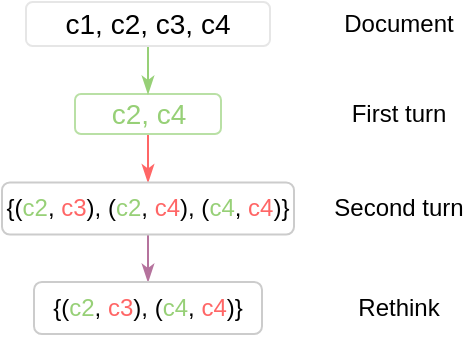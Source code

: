 <mxfile version="15.0.2" type="github">
  <diagram id="UuyM_oUdFWU5R_c15sy-" name="Page-1">
    <mxGraphModel dx="513" dy="280" grid="0" gridSize="10" guides="1" tooltips="1" connect="1" arrows="1" fold="1" page="1" pageScale="1" pageWidth="235" pageHeight="180" background="none" math="0" shadow="0">
      <root>
        <mxCell id="0" />
        <mxCell id="1" parent="0" />
        <mxCell id="7AcHqmVK4_phQom7Zhlx-9" style="edgeStyle=orthogonalEdgeStyle;rounded=0;orthogonalLoop=1;jettySize=auto;html=1;entryX=0.5;entryY=0;entryDx=0;entryDy=0;strokeColor=#FF6666;endArrow=classicThin;endFill=1;" edge="1" parent="1" source="ZyO74vpCLGybzCgZErhr-3" target="7AcHqmVK4_phQom7Zhlx-4">
          <mxGeometry relative="1" as="geometry" />
        </mxCell>
        <mxCell id="ZyO74vpCLGybzCgZErhr-3" value="&lt;font style=&quot;font-size: 14px&quot; color=&quot;#97d077&quot;&gt;c2, c4&lt;/font&gt;" style="rounded=1;whiteSpace=wrap;html=1;strokeWidth=1;strokeColor=#B9E0A5;sketch=0;" parent="1" vertex="1">
          <mxGeometry x="36.5" y="46" width="73" height="20" as="geometry" />
        </mxCell>
        <mxCell id="7AcHqmVK4_phQom7Zhlx-8" style="edgeStyle=orthogonalEdgeStyle;rounded=0;orthogonalLoop=1;jettySize=auto;html=1;strokeColor=#97D077;endArrow=classicThin;endFill=1;" edge="1" parent="1" source="7Fjtuf2y4Gno0_X98hwX-4" target="ZyO74vpCLGybzCgZErhr-3">
          <mxGeometry relative="1" as="geometry" />
        </mxCell>
        <mxCell id="7Fjtuf2y4Gno0_X98hwX-4" value="&lt;font style=&quot;font-size: 14px&quot;&gt;c1, c2, c3, c4&lt;/font&gt;" style="rounded=1;whiteSpace=wrap;html=1;strokeWidth=1;strokeColor=#E6E6E6;perimeterSpacing=0;" parent="1" vertex="1">
          <mxGeometry x="12" width="122" height="22" as="geometry" />
        </mxCell>
        <mxCell id="7AcHqmVK4_phQom7Zhlx-1" value="First turn" style="text;html=1;strokeColor=none;fillColor=none;align=center;verticalAlign=middle;whiteSpace=wrap;rounded=0;" vertex="1" parent="1">
          <mxGeometry x="162" y="46" width="73" height="20" as="geometry" />
        </mxCell>
        <mxCell id="7AcHqmVK4_phQom7Zhlx-2" value="Second turn" style="text;html=1;strokeColor=none;fillColor=none;align=center;verticalAlign=middle;whiteSpace=wrap;rounded=0;" vertex="1" parent="1">
          <mxGeometry x="162" y="93.25" width="73" height="20" as="geometry" />
        </mxCell>
        <mxCell id="7AcHqmVK4_phQom7Zhlx-10" style="edgeStyle=orthogonalEdgeStyle;rounded=0;orthogonalLoop=1;jettySize=auto;html=1;strokeColor=#B5739D;endArrow=classicThin;endFill=1;" edge="1" parent="1" source="7AcHqmVK4_phQom7Zhlx-4" target="7AcHqmVK4_phQom7Zhlx-5">
          <mxGeometry relative="1" as="geometry" />
        </mxCell>
        <mxCell id="7AcHqmVK4_phQom7Zhlx-4" value="&lt;font style=&quot;font-size: 12px&quot;&gt;{(&lt;font color=&quot;#97d077&quot;&gt;c2&lt;/font&gt;, &lt;font color=&quot;#ff6666&quot;&gt;c3&lt;/font&gt;), (&lt;font color=&quot;#97d077&quot;&gt;c2&lt;/font&gt;, &lt;font color=&quot;#ff6666&quot;&gt;c4&lt;/font&gt;), (&lt;font color=&quot;#97d077&quot;&gt;c4&lt;/font&gt;, &lt;font color=&quot;#ff6666&quot;&gt;c4&lt;/font&gt;)}&lt;/font&gt;" style="rounded=1;whiteSpace=wrap;html=1;strokeWidth=1;sketch=0;strokeColor=#CCCCCC;" vertex="1" parent="1">
          <mxGeometry y="90.25" width="146" height="26" as="geometry" />
        </mxCell>
        <mxCell id="7AcHqmVK4_phQom7Zhlx-5" value="&lt;font style=&quot;font-size: 12px&quot;&gt;{(&lt;font color=&quot;#97d077&quot;&gt;c2&lt;/font&gt;, &lt;font color=&quot;#ff6666&quot;&gt;c3&lt;/font&gt;), (&lt;font color=&quot;#97d077&quot;&gt;c4&lt;/font&gt;, &lt;font color=&quot;#ff6666&quot;&gt;c4&lt;/font&gt;)}&lt;/font&gt;" style="rounded=1;whiteSpace=wrap;html=1;strokeWidth=1;sketch=0;strokeColor=#CCCCCC;" vertex="1" parent="1">
          <mxGeometry x="16" y="140" width="114" height="26" as="geometry" />
        </mxCell>
        <mxCell id="7AcHqmVK4_phQom7Zhlx-6" value="Rethink" style="text;html=1;strokeColor=none;fillColor=none;align=center;verticalAlign=middle;whiteSpace=wrap;rounded=0;" vertex="1" parent="1">
          <mxGeometry x="162" y="143" width="73" height="20" as="geometry" />
        </mxCell>
        <mxCell id="7AcHqmVK4_phQom7Zhlx-7" value="Document" style="text;html=1;strokeColor=none;fillColor=none;align=center;verticalAlign=middle;whiteSpace=wrap;rounded=0;" vertex="1" parent="1">
          <mxGeometry x="162" y="1" width="73" height="20" as="geometry" />
        </mxCell>
      </root>
    </mxGraphModel>
  </diagram>
</mxfile>
